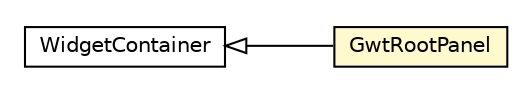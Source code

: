 #!/usr/local/bin/dot
#
# Class diagram 
# Generated by UMLGraph version R5_6-24-gf6e263 (http://www.umlgraph.org/)
#

digraph G {
	edge [fontname="Helvetica",fontsize=10,labelfontname="Helvetica",labelfontsize=10];
	node [fontname="Helvetica",fontsize=10,shape=plaintext];
	nodesep=0.25;
	ranksep=0.5;
	rankdir=LR;
	// org.senchalabs.gwt.gwtdriver.models.WidgetContainer
	c437 [label=<<table title="org.senchalabs.gwt.gwtdriver.models.WidgetContainer" border="0" cellborder="1" cellspacing="0" cellpadding="2" port="p" href="./WidgetContainer.html">
		<tr><td><table border="0" cellspacing="0" cellpadding="1">
<tr><td align="center" balign="center"> WidgetContainer </td></tr>
		</table></td></tr>
		</table>>, URL="./WidgetContainer.html", fontname="Helvetica", fontcolor="black", fontsize=10.0];
	// org.senchalabs.gwt.gwtdriver.models.GwtRootPanel
	c442 [label=<<table title="org.senchalabs.gwt.gwtdriver.models.GwtRootPanel" border="0" cellborder="1" cellspacing="0" cellpadding="2" port="p" bgcolor="lemonChiffon" href="./GwtRootPanel.html">
		<tr><td><table border="0" cellspacing="0" cellpadding="1">
<tr><td align="center" balign="center"> GwtRootPanel </td></tr>
		</table></td></tr>
		</table>>, URL="./GwtRootPanel.html", fontname="Helvetica", fontcolor="black", fontsize=10.0];
	//org.senchalabs.gwt.gwtdriver.models.GwtRootPanel extends org.senchalabs.gwt.gwtdriver.models.WidgetContainer
	c437:p -> c442:p [dir=back,arrowtail=empty];
}

